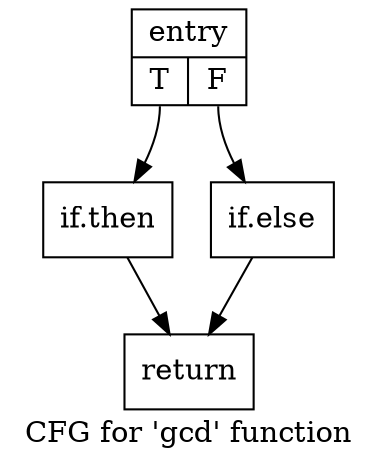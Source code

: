 digraph "CFG for 'gcd' function" {
	label="CFG for 'gcd' function";

	Node0x557bfdcb5a70 [shape=record,label="{entry|{<s0>T|<s1>F}}"];
	Node0x557bfdcb5a70:s0 -> Node0x557bfdcb64a0;
	Node0x557bfdcb5a70:s1 -> Node0x557bfdcb6570;
	Node0x557bfdcb64a0 [shape=record,label="{if.then}"];
	Node0x557bfdcb64a0 -> Node0x557bfdcb66e0;
	Node0x557bfdcb6570 [shape=record,label="{if.else}"];
	Node0x557bfdcb6570 -> Node0x557bfdcb66e0;
	Node0x557bfdcb66e0 [shape=record,label="{return}"];
}
